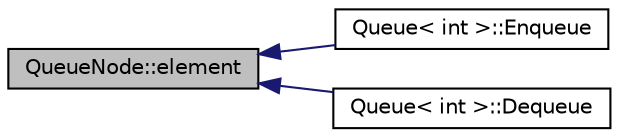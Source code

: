 digraph "QueueNode::element"
{
  edge [fontname="Helvetica",fontsize="10",labelfontname="Helvetica",labelfontsize="10"];
  node [fontname="Helvetica",fontsize="10",shape=record];
  rankdir="LR";
  Node5 [label="QueueNode::element",height=0.2,width=0.4,color="black", fillcolor="grey75", style="filled", fontcolor="black"];
  Node5 -> Node6 [dir="back",color="midnightblue",fontsize="10",style="solid",fontname="Helvetica"];
  Node6 [label="Queue\< int \>::Enqueue",height=0.2,width=0.4,color="black", fillcolor="white", style="filled",URL="$d4/da4/class_queue.html#abaa2e7175457307bca74f5562cbdaaa9"];
  Node5 -> Node7 [dir="back",color="midnightblue",fontsize="10",style="solid",fontname="Helvetica"];
  Node7 [label="Queue\< int \>::Dequeue",height=0.2,width=0.4,color="black", fillcolor="white", style="filled",URL="$d4/da4/class_queue.html#a434d465001c3078e999f7a89a8af84c0"];
}
